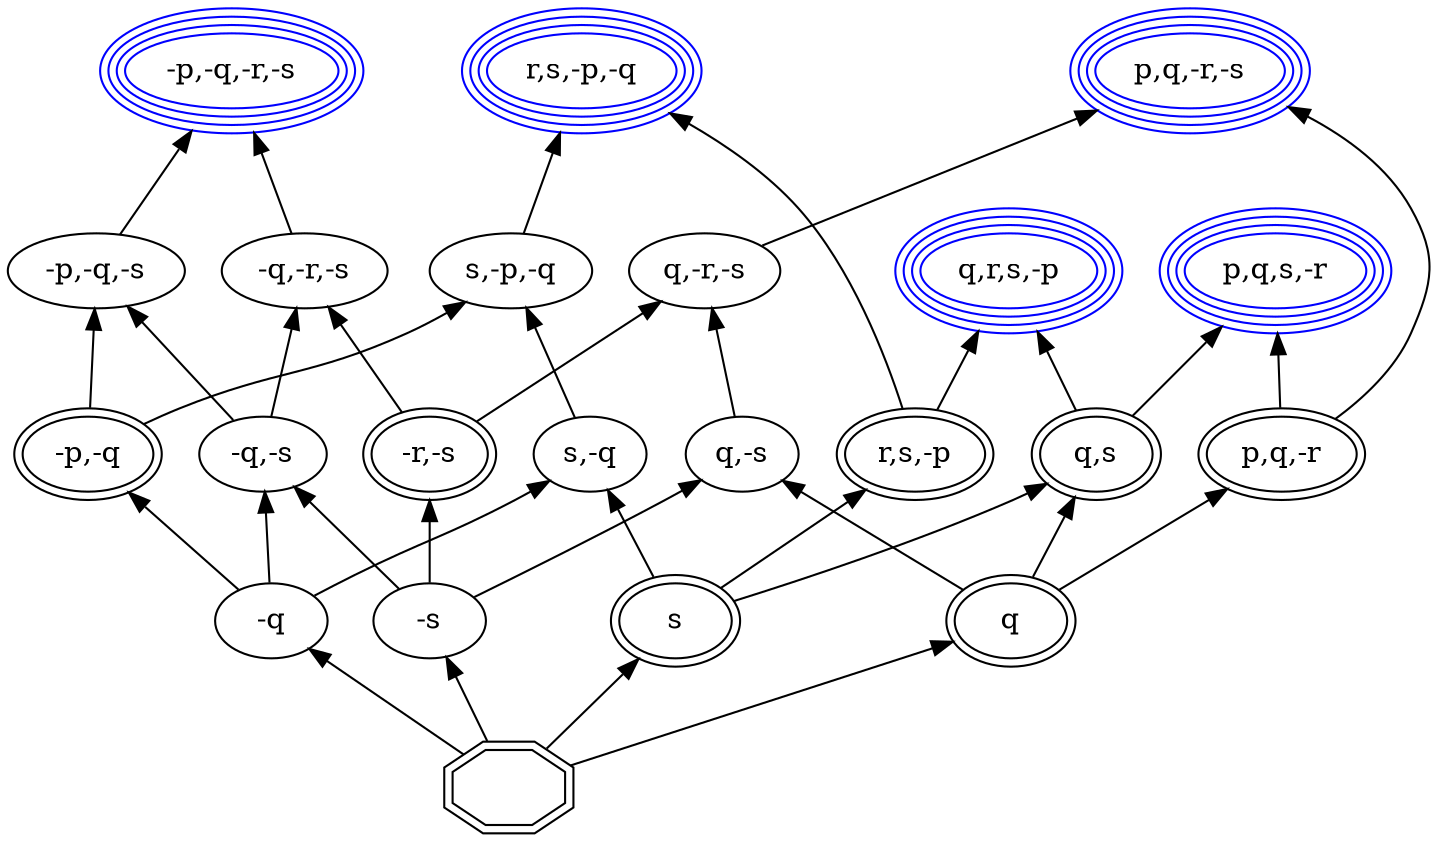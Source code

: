 digraph G { rankdir=BT;
"-q,-r,-s";
"-q,-r,-s" -> "-p,-q,-r,-s";
"-p,-q,-r,-s"[color=blue,peripheries=2,peripheries=3,peripheries=4];
"-q";
"-q" -> "s,-q";
"-q" -> "-q,-s";
"-q" -> "-p,-q";
"s,-q";
"s,-q" -> "s,-p,-q";
"-q,-s";
"-q,-s" -> "-q,-r,-s";
"-q,-s" -> "-p,-q,-s";
"-p,-q"[peripheries=2];
"-p,-q" -> "s,-p,-q";
"-p,-q" -> "-p,-q,-s";
"s,-p,-q";
"s,-p,-q" -> "r,s,-p,-q";
"-p,-q,-s";
"-p,-q,-s" -> "-p,-q,-r,-s";
"r,s,-p,-q"[color=blue,peripheries=2,peripheries=3,peripheries=4];
"-r,-s"[peripheries=2];
"-r,-s" -> "-q,-r,-s";
"-r,-s" -> "q,-r,-s";
"q,-r,-s";
"q,-r,-s" -> "p,q,-r,-s";
"p,q,-r,-s"[color=blue,peripheries=2,peripheries=3,peripheries=4];
"p,q,-r"[peripheries=2];
"p,q,-r" -> "p,q,-r,-s";
"p,q,-r" -> "p,q,s,-r";
"p,q,s,-r"[color=blue,peripheries=2,peripheries=3,peripheries=4];
"q,r,s,-p"[color=blue,peripheries=2,peripheries=3,peripheries=4];
"r,s,-p"[peripheries=2];
"r,s,-p" -> "r,s,-p,-q";
"r,s,-p" -> "q,r,s,-p";
"q,-s";
"q,-s" -> "q,-r,-s";
"-s";
"-s" -> "-q,-s";
"-s" -> "-r,-s";
"-s" -> "q,-s";
"q"[peripheries=2];
"q" -> "p,q,-r";
"q" -> "q,-s";
"q" -> "q,s";
""[peripheries=2,shape=octagon];
"" -> "-q";
"" -> "-s";
"" -> "q";
"" -> "s";
"q,s"[peripheries=2];
"q,s" -> "p,q,s,-r";
"q,s" -> "q,r,s,-p";
"s"[peripheries=2];
"s" -> "s,-q";
"s" -> "r,s,-p";
"s" -> "q,s";
}
